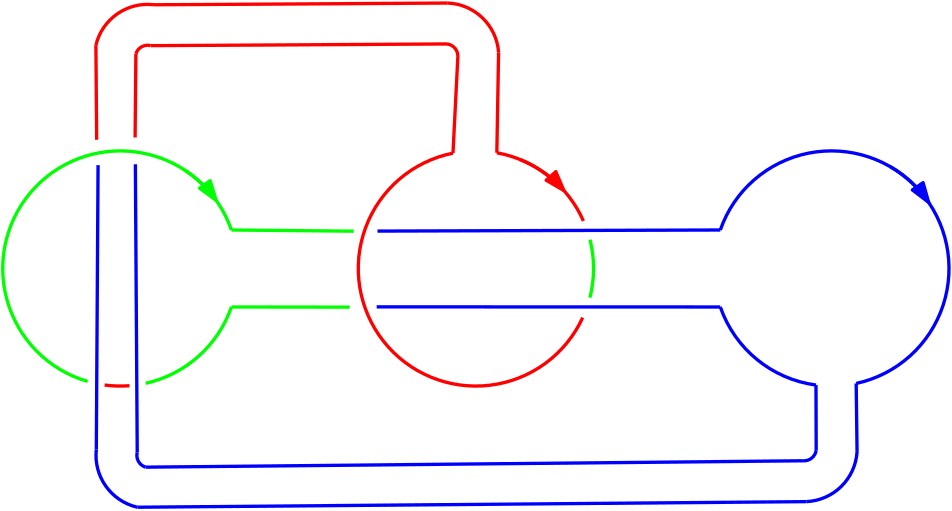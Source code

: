 <?xml version="1.0"?>
<!DOCTYPE ipe SYSTEM "ipe.dtd">
<ipe version="70218" creator="Ipe 7.2.28">
<info created="D:20240415125643" modified="D:20240415200539"/>
<ipestyle name="basic">
<symbol name="arrow/arc(spx)">
<path stroke="sym-stroke" fill="sym-stroke" pen="sym-pen">
0 0 m
-1 0.333 l
-1 -0.333 l
h
</path>
</symbol>
<symbol name="arrow/farc(spx)">
<path stroke="sym-stroke" fill="white" pen="sym-pen">
0 0 m
-1 0.333 l
-1 -0.333 l
h
</path>
</symbol>
<symbol name="arrow/ptarc(spx)">
<path stroke="sym-stroke" fill="sym-stroke" pen="sym-pen">
0 0 m
-1 0.333 l
-0.8 0 l
-1 -0.333 l
h
</path>
</symbol>
<symbol name="arrow/fptarc(spx)">
<path stroke="sym-stroke" fill="white" pen="sym-pen">
0 0 m
-1 0.333 l
-0.8 0 l
-1 -0.333 l
h
</path>
</symbol>
<symbol name="mark/circle(sx)" transformations="translations">
<path fill="sym-stroke">
0.6 0 0 0.6 0 0 e
0.4 0 0 0.4 0 0 e
</path>
</symbol>
<symbol name="mark/disk(sx)" transformations="translations">
<path fill="sym-stroke">
0.6 0 0 0.6 0 0 e
</path>
</symbol>
<symbol name="mark/fdisk(sfx)" transformations="translations">
<group>
<path fill="sym-fill">
0.5 0 0 0.5 0 0 e
</path>
<path fill="sym-stroke" fillrule="eofill">
0.6 0 0 0.6 0 0 e
0.4 0 0 0.4 0 0 e
</path>
</group>
</symbol>
<symbol name="mark/box(sx)" transformations="translations">
<path fill="sym-stroke" fillrule="eofill">
-0.6 -0.6 m
0.6 -0.6 l
0.6 0.6 l
-0.6 0.6 l
h
-0.4 -0.4 m
0.4 -0.4 l
0.4 0.4 l
-0.4 0.4 l
h
</path>
</symbol>
<symbol name="mark/square(sx)" transformations="translations">
<path fill="sym-stroke">
-0.6 -0.6 m
0.6 -0.6 l
0.6 0.6 l
-0.6 0.6 l
h
</path>
</symbol>
<symbol name="mark/fsquare(sfx)" transformations="translations">
<group>
<path fill="sym-fill">
-0.5 -0.5 m
0.5 -0.5 l
0.5 0.5 l
-0.5 0.5 l
h
</path>
<path fill="sym-stroke" fillrule="eofill">
-0.6 -0.6 m
0.6 -0.6 l
0.6 0.6 l
-0.6 0.6 l
h
-0.4 -0.4 m
0.4 -0.4 l
0.4 0.4 l
-0.4 0.4 l
h
</path>
</group>
</symbol>
<symbol name="mark/cross(sx)" transformations="translations">
<group>
<path fill="sym-stroke">
-0.43 -0.57 m
0.57 0.43 l
0.43 0.57 l
-0.57 -0.43 l
h
</path>
<path fill="sym-stroke">
-0.43 0.57 m
0.57 -0.43 l
0.43 -0.57 l
-0.57 0.43 l
h
</path>
</group>
</symbol>
<symbol name="arrow/fnormal(spx)">
<path stroke="sym-stroke" fill="white" pen="sym-pen">
0 0 m
-1 0.333 l
-1 -0.333 l
h
</path>
</symbol>
<symbol name="arrow/pointed(spx)">
<path stroke="sym-stroke" fill="sym-stroke" pen="sym-pen">
0 0 m
-1 0.333 l
-0.8 0 l
-1 -0.333 l
h
</path>
</symbol>
<symbol name="arrow/fpointed(spx)">
<path stroke="sym-stroke" fill="white" pen="sym-pen">
0 0 m
-1 0.333 l
-0.8 0 l
-1 -0.333 l
h
</path>
</symbol>
<symbol name="arrow/linear(spx)">
<path stroke="sym-stroke" pen="sym-pen">
-1 0.333 m
0 0 l
-1 -0.333 l
</path>
</symbol>
<symbol name="arrow/fdouble(spx)">
<path stroke="sym-stroke" fill="white" pen="sym-pen">
0 0 m
-1 0.333 l
-1 -0.333 l
h
-1 0 m
-2 0.333 l
-2 -0.333 l
h
</path>
</symbol>
<symbol name="arrow/double(spx)">
<path stroke="sym-stroke" fill="sym-stroke" pen="sym-pen">
0 0 m
-1 0.333 l
-1 -0.333 l
h
-1 0 m
-2 0.333 l
-2 -0.333 l
h
</path>
</symbol>
<symbol name="arrow/mid-normal(spx)">
<path stroke="sym-stroke" fill="sym-stroke" pen="sym-pen">
0.5 0 m
-0.5 0.333 l
-0.5 -0.333 l
h
</path>
</symbol>
<symbol name="arrow/mid-fnormal(spx)">
<path stroke="sym-stroke" fill="white" pen="sym-pen">
0.5 0 m
-0.5 0.333 l
-0.5 -0.333 l
h
</path>
</symbol>
<symbol name="arrow/mid-pointed(spx)">
<path stroke="sym-stroke" fill="sym-stroke" pen="sym-pen">
0.5 0 m
-0.5 0.333 l
-0.3 0 l
-0.5 -0.333 l
h
</path>
</symbol>
<symbol name="arrow/mid-fpointed(spx)">
<path stroke="sym-stroke" fill="white" pen="sym-pen">
0.5 0 m
-0.5 0.333 l
-0.3 0 l
-0.5 -0.333 l
h
</path>
</symbol>
<symbol name="arrow/mid-double(spx)">
<path stroke="sym-stroke" fill="sym-stroke" pen="sym-pen">
1 0 m
0 0.333 l
0 -0.333 l
h
0 0 m
-1 0.333 l
-1 -0.333 l
h
</path>
</symbol>
<symbol name="arrow/mid-fdouble(spx)">
<path stroke="sym-stroke" fill="white" pen="sym-pen">
1 0 m
0 0.333 l
0 -0.333 l
h
0 0 m
-1 0.333 l
-1 -0.333 l
h
</path>
</symbol>
<anglesize name="22.5 deg" value="22.5"/>
<anglesize name="30 deg" value="30"/>
<anglesize name="45 deg" value="45"/>
<anglesize name="60 deg" value="60"/>
<anglesize name="90 deg" value="90"/>
<arrowsize name="large" value="10"/>
<arrowsize name="small" value="5"/>
<arrowsize name="tiny" value="3"/>
<color name="blue" value="0 0 1"/>
<color name="brown" value="0.647 0.165 0.165"/>
<color name="darkblue" value="0 0 0.545"/>
<color name="darkcyan" value="0 0.545 0.545"/>
<color name="darkgray" value="0.663"/>
<color name="darkgreen" value="0 0.392 0"/>
<color name="darkmagenta" value="0.545 0 0.545"/>
<color name="darkorange" value="1 0.549 0"/>
<color name="darkred" value="0.545 0 0"/>
<color name="gold" value="1 0.843 0"/>
<color name="gray" value="0.745"/>
<color name="green" value="0 1 0"/>
<color name="lightblue" value="0.678 0.847 0.902"/>
<color name="lightcyan" value="0.878 1 1"/>
<color name="lightgray" value="0.827"/>
<color name="lightgreen" value="0.565 0.933 0.565"/>
<color name="lightyellow" value="1 1 0.878"/>
<color name="navy" value="0 0 0.502"/>
<color name="orange" value="1 0.647 0"/>
<color name="pink" value="1 0.753 0.796"/>
<color name="purple" value="0.627 0.125 0.941"/>
<color name="red" value="1 0 0"/>
<color name="seagreen" value="0.18 0.545 0.341"/>
<color name="turquoise" value="0.251 0.878 0.816"/>
<color name="violet" value="0.933 0.51 0.933"/>
<color name="yellow" value="1 1 0"/>
<dashstyle name="dash dot dotted" value="[4 2 1 2 1 2] 0"/>
<dashstyle name="dash dotted" value="[4 2 1 2] 0"/>
<dashstyle name="dashed" value="[4] 0"/>
<dashstyle name="dotted" value="[1 3] 0"/>
<gridsize name="10 pts (~3.5 mm)" value="10"/>
<gridsize name="14 pts (~5 mm)" value="14"/>
<gridsize name="16 pts (~6 mm)" value="16"/>
<gridsize name="20 pts (~7 mm)" value="20"/>
<gridsize name="28 pts (~10 mm)" value="28"/>
<gridsize name="32 pts (~12 mm)" value="32"/>
<gridsize name="4 pts" value="4"/>
<gridsize name="56 pts (~20 mm)" value="56"/>
<gridsize name="8 pts (~3 mm)" value="8"/>
<opacity name="10%" value="0.1"/>
<opacity name="30%" value="0.3"/>
<opacity name="50%" value="0.5"/>
<opacity name="75%" value="0.75"/>
<pen name="fat" value="1.2"/>
<pen name="heavier" value="0.8"/>
<pen name="ultrafat" value="2"/>
<symbolsize name="large" value="5"/>
<symbolsize name="small" value="2"/>
<symbolsize name="tiny" value="1.1"/>
<textsize name="Huge" value="\Huge"/>
<textsize name="LARGE" value="\LARGE"/>
<textsize name="Large" value="\Large"/>
<textsize name="footnote" value="\footnotesize"/>
<textsize name="huge" value="\huge"/>
<textsize name="large" value="\large"/>
<textsize name="script" value="\scriptsize"/>
<textsize name="small" value="\small"/>
<textsize name="tiny" value="\tiny"/>
<textstyle name="center" begin="\begin{center}" end="\end{center}"/>
<textstyle name="item" begin="\begin{itemize}\item{}" end="\end{itemize}"/>
<textstyle name="itemize" begin="\begin{itemize}" end="\end{itemize}"/>
<tiling name="falling" angle="-60" step="4" width="1"/>
<tiling name="rising" angle="30" step="4" width="1"/>
</ipestyle>
<page>
<layer name="alpha"/>
<view layers="alpha" active="alpha"/>
<path layer="alpha" stroke="green" pen="fat">
144 720.533 m
188.02 720.108 l
</path>
<path stroke="green" pen="fat">
144 692.82 m
186.581 692.76 l
</path>
<path matrix="1.00066 0 0 0.502107 -0.209961 358.748" stroke="blue" pen="fat">
320 720.533 m
196.656 719.748 l
</path>
<path matrix="0.999763 -0.00069627 -0.0216227 -0.0321933 15.0567 715.347" stroke="blue" pen="fat">
320 692.82 m
196.296 694.2 l
</path>
<path stroke="green" pen="fat">
273.085 717.048 m
42.374 0 0 -42.374 232 706.677 273.051 696.171 a
</path>
<path stroke="red" pen="fat">
240.18 784.485 m
19.149 0 0 19.149 221.081 783.101 221.913 802.232 a
</path>
<path stroke="red" pen="fat">
225.51 782.824 m
4.43738 0 0 4.43738 221.081 783.101 221.6 787.508 a
</path>
<path matrix="0.191465 0.981499 -0.981499 0.191465 840.116 415.682" stroke="red" pen="fat">
240.18 784.485 m
19.149 0 0 19.149 221.081 783.101 221.913 802.232 a
</path>
<path matrix="0.191465 0.981499 -0.981499 0.191465 840.116 415.682" stroke="red" pen="fat">
225.51 782.824 m
4.43738 0 0 4.43738 221.081 783.101 221.6 787.508 a
</path>
<path matrix="-0.9836 0.180365 -0.180365 -0.9836 473.097 1369.78" stroke="blue" pen="fat">
240.18 784.485 m
19.149 0 0 19.149 221.081 783.101 221.913 802.232 a
</path>
<path matrix="-0.9836 0.180365 -0.180365 -0.9836 473.097 1369.78" stroke="blue" pen="fat">
225.51 782.824 m
4.43738 0 0 4.43738 221.081 783.101 221.6 787.508 a
</path>
<path matrix="-0.0214479 -0.99977 0.99977 -0.0214479 -428.058 879.7" stroke="blue" pen="fat">
240.18 784.485 m
19.149 0 0 19.149 221.081 783.101 221.913 802.232 a
</path>
<path matrix="-0.0214479 -0.99977 0.99977 -0.0214479 -428.058 879.7" stroke="blue" pen="fat">
225.51 782.824 m
4.43738 0 0 4.43738 221.081 783.101 221.6 787.508 a
</path>
<path stroke="blue" pen="fat">
349.749 637.452 m
113.092 635.157 l
</path>
<path stroke="blue" pen="fat">
110.128 620.731 m
351.095 622.75 l
</path>
<path stroke="red" pen="fat">
221.913 802.232 m
116.131 801.62 l
</path>
<path stroke="red" pen="fat">
221.6 787.508 m
114.952 786.903 l
</path>
<path stroke="red" pen="fat">
270.456 688.981 m
42.332 0 0 -42.332 232 706.677 223.764 748.2 a
</path>
<path stroke="red" pen="fat">
239.551 748.33 m
42.332 0 0 -42.332 232 706.677 270.717 723.795 a
</path>
<path stroke="red" pen="fat">
223.764 748.2 m
225.51 782.824 l
</path>
<path stroke="red" pen="fat">
239.551 748.33 m
240.18 784.485 l
</path>
<path stroke="red" pen="fat">
95.2146 787.088 m
95.4847 752.999 l
</path>
<path stroke="red" pen="fat">
109.606 783.962 m
109.325 753.83 l
</path>
<path stroke="blue" pen="fat">
109.42 744.204 m
110.091 640.469 l
</path>
<path stroke="blue" pen="fat">
95.3617 641.481 m
95.99 743.877 l
</path>
<path stroke="green" pen="fat">
144 692.82 m
42.332 0 0 -42.332 104 706.677 113.133 665.342 a
</path>
<path stroke="red" pen="fat">
107.314 664.475 m
42.332 0 0 -42.332 104 706.677 98.3433 664.724 a
</path>
<path stroke="green" pen="fat">
92.2499 666.008 m
42.332 0 0 -42.332 104 706.677 144 720.533 a
</path>
<path stroke="blue" pen="fat">
320 720.533 m
42.332 0 0 -42.332 360 706.677 368.914 665.294 a
</path>
<path stroke="blue" pen="fat">
354.443 664.711 m
42.332 0 0 -42.332 360 706.677 320 692.82 a
</path>
<path stroke="blue" pen="fat">
354.516 641.261 m
354.443 664.711 l
</path>
<path stroke="blue" pen="fat">
369.229 640.632 m
368.914 665.294 l
</path>
<path stroke="red" pen="fat" arrow="normal/normal">
247.94 745.893 m
42.332 0 0 -42.332 232 706.677 263.683 734.752 a
</path>
<path stroke="blue" pen="fat" arrow="normal/normal">
381.183 743.327 m
42.332 0 0 -42.332 360 706.677 395.006 730.479 a
</path>
<path stroke="green" pen="fat" arrow="normal/normal">
127.412 741.945 m
42.332 0 0 -42.332 104 706.677 138.493 731.218 a
</path>
</page>
</ipe>
